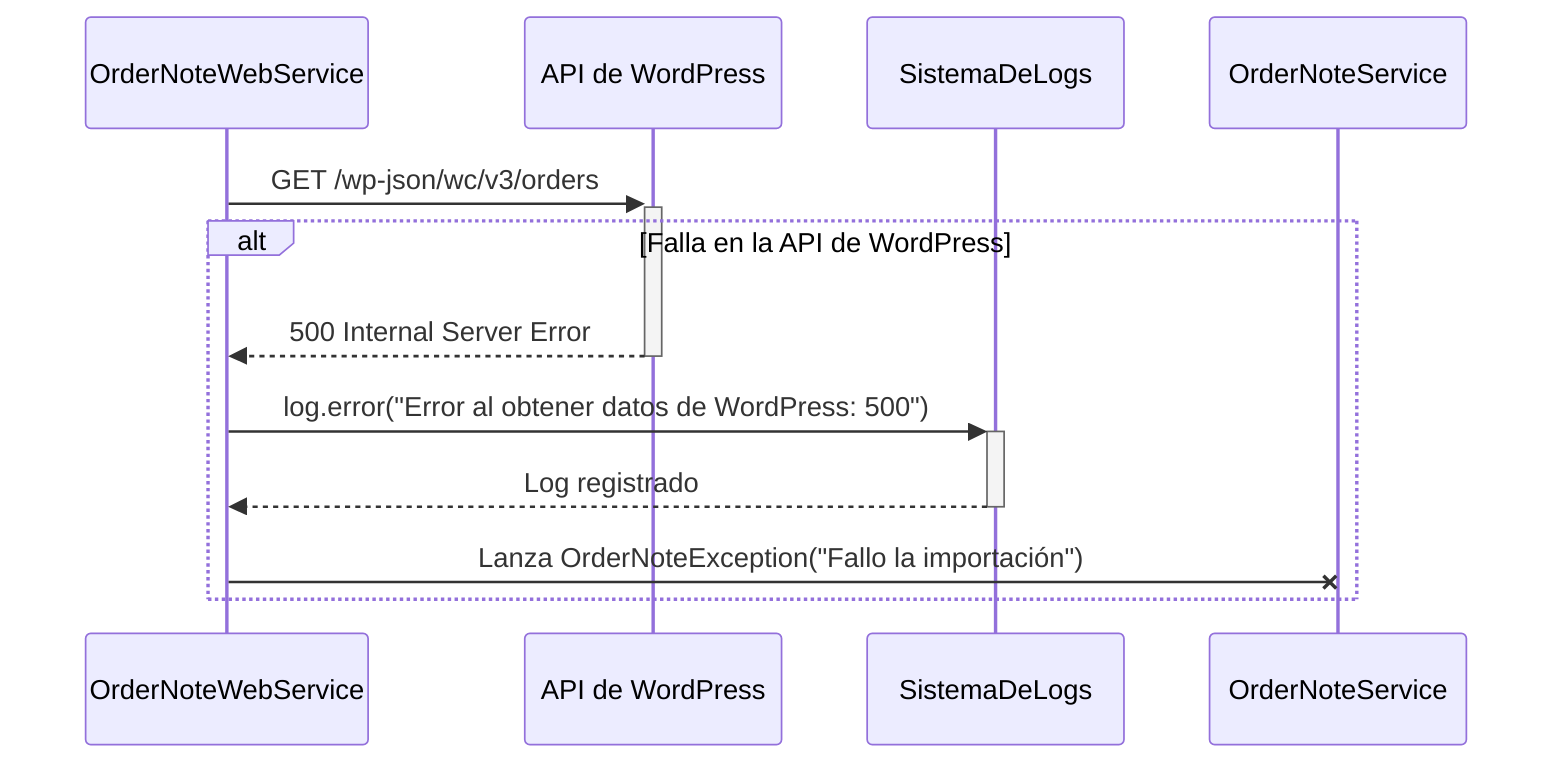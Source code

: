 sequenceDiagram
    participant ON_WebService as OrderNoteWebService
    participant WP_API as API de WordPress
    participant Logger as SistemaDeLogs
    participant ON_Service as OrderNoteService

    ON_WebService->>+WP_API: GET /wp-json/wc/v3/orders
    
    alt Falla en la API de WordPress
        WP_API-->>-ON_WebService: 500 Internal Server Error
        ON_WebService->>+Logger: log.error("Error al obtener datos de WordPress: 500")
        Logger-->>-ON_WebService: Log registrado
        ON_WebService-xON_Service: Lanza OrderNoteException("Fallo la importación")
    end